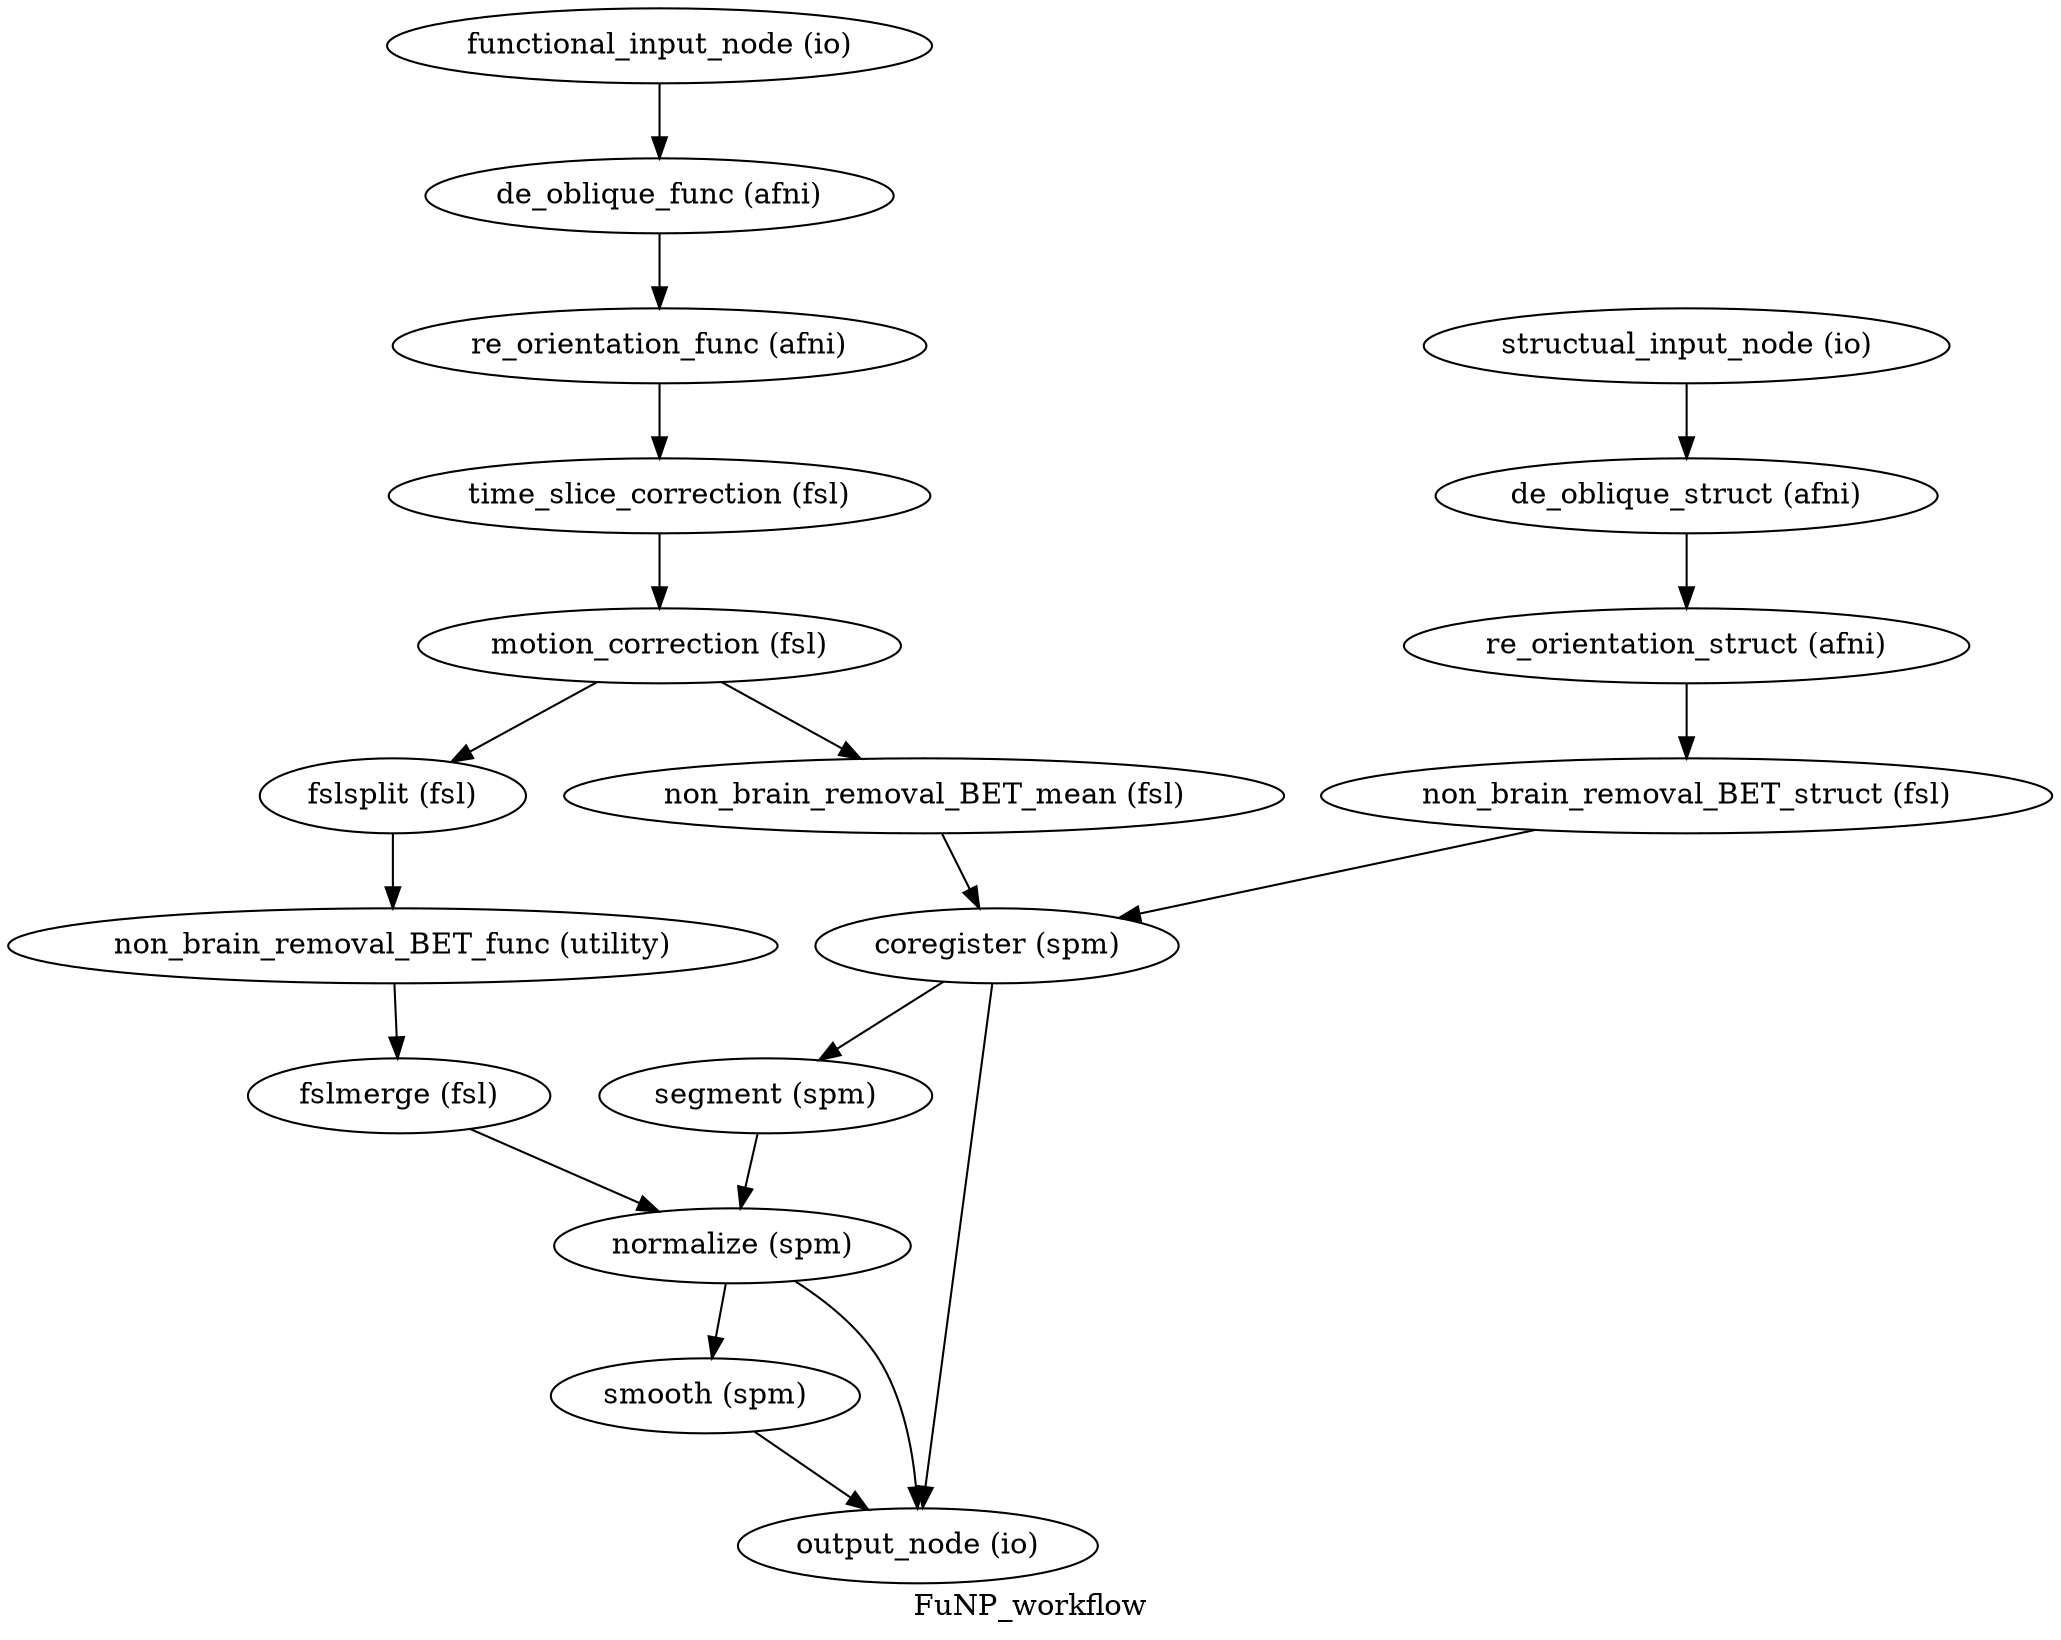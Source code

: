 digraph FuNP_workflow{
  label="FuNP_workflow";
  FuNP_workflow_functional_input_node[label="functional_input_node (io)"];
  FuNP_workflow_de_oblique_func[label="de_oblique_func (afni)"];
  FuNP_workflow_re_orientation_func[label="re_orientation_func (afni)"];
  FuNP_workflow_time_slice_correction[label="time_slice_correction (fsl)"];
  FuNP_workflow_motion_correction[label="motion_correction (fsl)"];
  FuNP_workflow_fslsplit[label="fslsplit (fsl)"];
  FuNP_workflow_non_brain_removal_BET_func[label="non_brain_removal_BET_func (utility)"];
  FuNP_workflow_fslmerge[label="fslmerge (fsl)"];
  FuNP_workflow_non_brain_removal_BET_mean[label="non_brain_removal_BET_mean (fsl)"];
  FuNP_workflow_structual_input_node[label="structual_input_node (io)"];
  FuNP_workflow_de_oblique_struct[label="de_oblique_struct (afni)"];
  FuNP_workflow_re_orientation_struct[label="re_orientation_struct (afni)"];
  FuNP_workflow_non_brain_removal_BET_struct[label="non_brain_removal_BET_struct (fsl)"];
  FuNP_workflow_coregister[label="coregister (spm)"];
  FuNP_workflow_segment[label="segment (spm)"];
  FuNP_workflow_normalize[label="normalize (spm)"];
  FuNP_workflow_smooth[label="smooth (spm)"];
  FuNP_workflow_output_node[label="output_node (io)"];
  FuNP_workflow_functional_input_node -> FuNP_workflow_de_oblique_func;
  FuNP_workflow_de_oblique_func -> FuNP_workflow_re_orientation_func;
  FuNP_workflow_re_orientation_func -> FuNP_workflow_time_slice_correction;
  FuNP_workflow_time_slice_correction -> FuNP_workflow_motion_correction;
  FuNP_workflow_motion_correction -> FuNP_workflow_non_brain_removal_BET_mean;
  FuNP_workflow_motion_correction -> FuNP_workflow_fslsplit;
  FuNP_workflow_fslsplit -> FuNP_workflow_non_brain_removal_BET_func;
  FuNP_workflow_non_brain_removal_BET_func -> FuNP_workflow_fslmerge;
  FuNP_workflow_fslmerge -> FuNP_workflow_normalize;
  FuNP_workflow_non_brain_removal_BET_mean -> FuNP_workflow_coregister;
  FuNP_workflow_structual_input_node -> FuNP_workflow_de_oblique_struct;
  FuNP_workflow_de_oblique_struct -> FuNP_workflow_re_orientation_struct;
  FuNP_workflow_re_orientation_struct -> FuNP_workflow_non_brain_removal_BET_struct;
  FuNP_workflow_non_brain_removal_BET_struct -> FuNP_workflow_coregister;
  FuNP_workflow_coregister -> FuNP_workflow_segment;
  FuNP_workflow_coregister -> FuNP_workflow_output_node;
  FuNP_workflow_segment -> FuNP_workflow_normalize;
  FuNP_workflow_normalize -> FuNP_workflow_smooth;
  FuNP_workflow_normalize -> FuNP_workflow_output_node;
  FuNP_workflow_smooth -> FuNP_workflow_output_node;
}